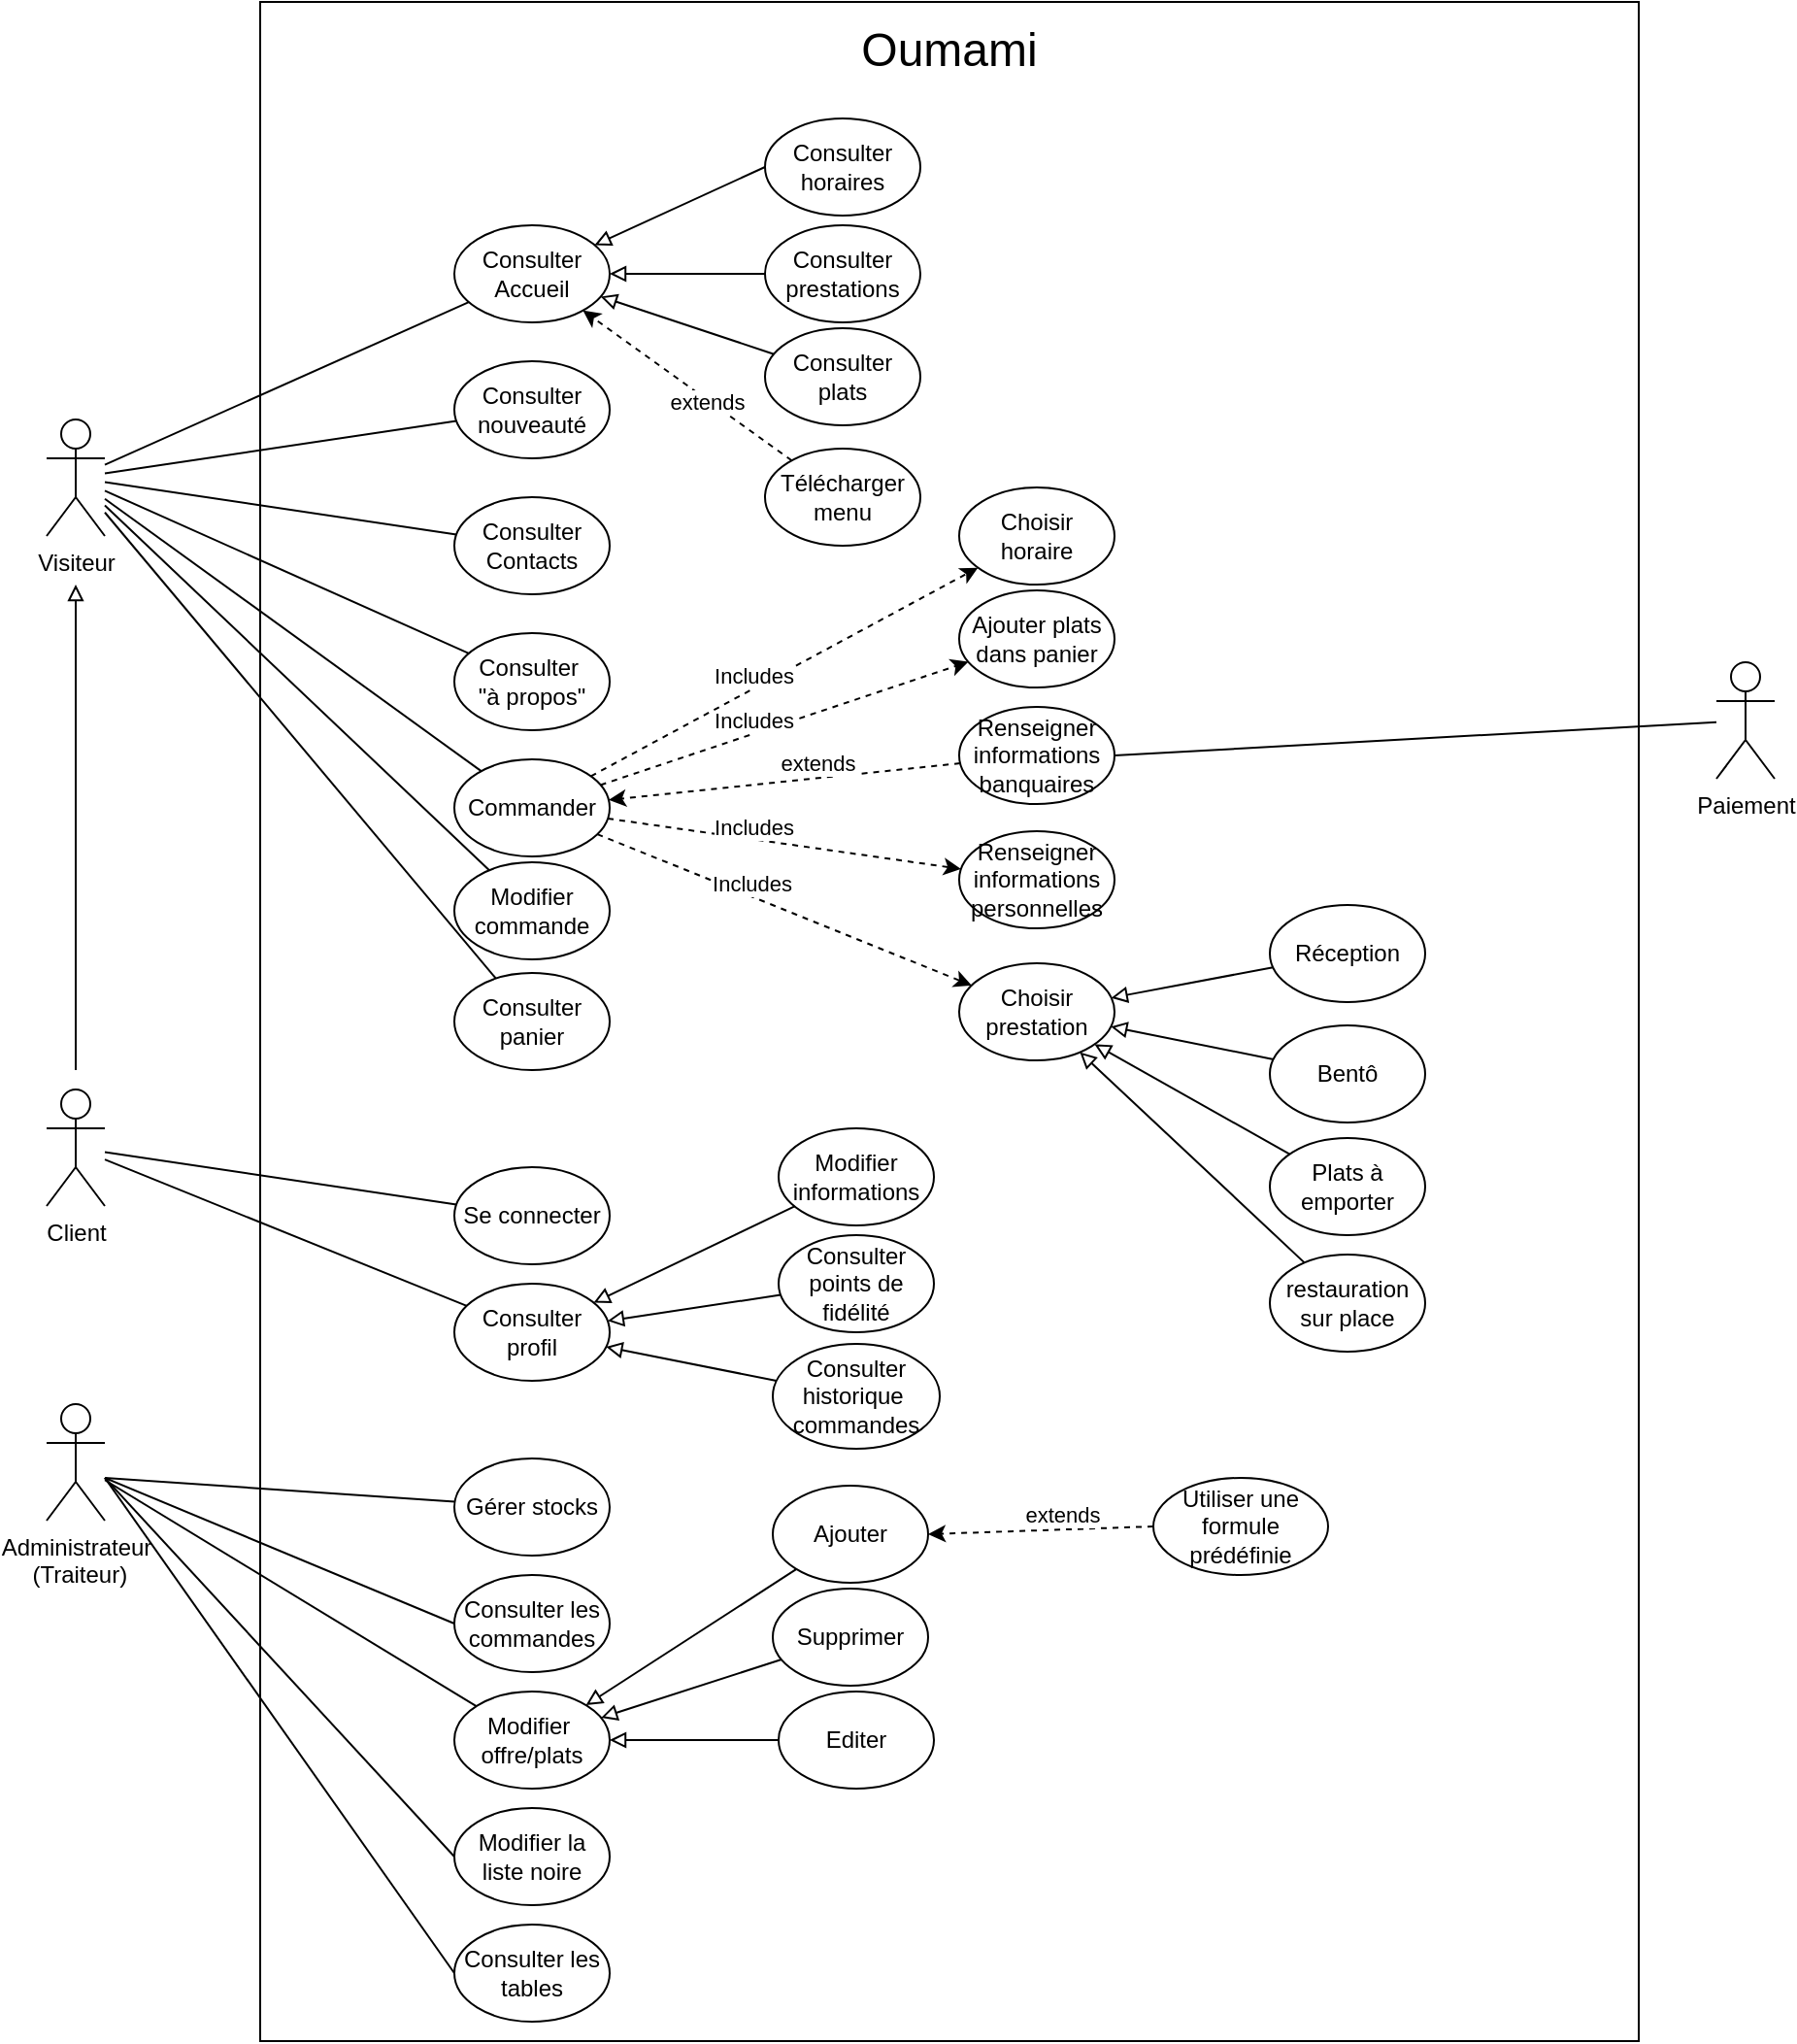 <mxfile version="24.8.1">
  <diagram name="Page-1" id="HW4hlnx2Zl5zD3kxZCns">
    <mxGraphModel dx="1936" dy="995" grid="1" gridSize="10" guides="1" tooltips="1" connect="1" arrows="1" fold="1" page="1" pageScale="1" pageWidth="827" pageHeight="1169" math="0" shadow="0">
      <root>
        <mxCell id="0" />
        <mxCell id="1" parent="0" />
        <mxCell id="e_1VgkBawEJqVITWCL-5-8" value="" style="rounded=0;whiteSpace=wrap;html=1;" vertex="1" parent="1">
          <mxGeometry x="150" y="40" width="710" height="1050" as="geometry" />
        </mxCell>
        <mxCell id="PNNhrd_-MMX24OhyJ-Kb-3" value="Visiteur" style="shape=umlActor;verticalLabelPosition=bottom;verticalAlign=top;html=1;outlineConnect=0;" parent="1" vertex="1">
          <mxGeometry x="40" y="255" width="30" height="60" as="geometry" />
        </mxCell>
        <mxCell id="PNNhrd_-MMX24OhyJ-Kb-8" value="&lt;div&gt;Administrateur&lt;/div&gt;&lt;div&gt;&amp;nbsp;(Traiteur)&lt;/div&gt;" style="shape=umlActor;verticalLabelPosition=bottom;verticalAlign=top;html=1;outlineConnect=0;" parent="1" vertex="1">
          <mxGeometry x="40" y="762" width="30" height="60" as="geometry" />
        </mxCell>
        <mxCell id="PNNhrd_-MMX24OhyJ-Kb-16" value="Consulter profil" style="ellipse;whiteSpace=wrap;html=1;" parent="1" vertex="1">
          <mxGeometry x="250" y="700" width="80" height="50" as="geometry" />
        </mxCell>
        <mxCell id="PNNhrd_-MMX24OhyJ-Kb-17" value="&lt;div&gt;Consulter&lt;/div&gt;&lt;div&gt;nouveauté&lt;br&gt;&lt;/div&gt;" style="ellipse;whiteSpace=wrap;html=1;" parent="1" vertex="1">
          <mxGeometry x="250" y="225" width="80" height="50" as="geometry" />
        </mxCell>
        <mxCell id="PNNhrd_-MMX24OhyJ-Kb-18" value="&lt;div&gt;Consulter&lt;/div&gt;&lt;div&gt;Accueil&lt;/div&gt;" style="ellipse;whiteSpace=wrap;html=1;" parent="1" vertex="1">
          <mxGeometry x="250" y="155" width="80" height="50" as="geometry" />
        </mxCell>
        <mxCell id="PNNhrd_-MMX24OhyJ-Kb-19" value="Consulter Contacts" style="ellipse;whiteSpace=wrap;html=1;" parent="1" vertex="1">
          <mxGeometry x="250" y="295" width="80" height="50" as="geometry" />
        </mxCell>
        <mxCell id="PNNhrd_-MMX24OhyJ-Kb-20" value="&lt;div&gt;Consulter&amp;nbsp;&lt;/div&gt;&lt;div&gt;&quot;à propos&quot;&lt;/div&gt;" style="ellipse;whiteSpace=wrap;html=1;" parent="1" vertex="1">
          <mxGeometry x="250" y="365" width="80" height="50" as="geometry" />
        </mxCell>
        <mxCell id="PNNhrd_-MMX24OhyJ-Kb-21" value="Commander" style="ellipse;whiteSpace=wrap;html=1;" parent="1" vertex="1">
          <mxGeometry x="250" y="430" width="80" height="50" as="geometry" />
        </mxCell>
        <mxCell id="PNNhrd_-MMX24OhyJ-Kb-22" value="" style="endArrow=none;html=1;rounded=0;" parent="1" source="PNNhrd_-MMX24OhyJ-Kb-3" target="PNNhrd_-MMX24OhyJ-Kb-18" edge="1">
          <mxGeometry width="50" height="50" relative="1" as="geometry">
            <mxPoint x="390" y="445" as="sourcePoint" />
            <mxPoint x="440" y="395" as="targetPoint" />
          </mxGeometry>
        </mxCell>
        <mxCell id="PNNhrd_-MMX24OhyJ-Kb-23" value="" style="endArrow=none;html=1;rounded=0;" parent="1" source="PNNhrd_-MMX24OhyJ-Kb-3" target="PNNhrd_-MMX24OhyJ-Kb-17" edge="1">
          <mxGeometry width="50" height="50" relative="1" as="geometry">
            <mxPoint x="390" y="445" as="sourcePoint" />
            <mxPoint x="440" y="395" as="targetPoint" />
          </mxGeometry>
        </mxCell>
        <mxCell id="PNNhrd_-MMX24OhyJ-Kb-24" value="" style="endArrow=none;html=1;rounded=0;" parent="1" source="PNNhrd_-MMX24OhyJ-Kb-3" target="PNNhrd_-MMX24OhyJ-Kb-19" edge="1">
          <mxGeometry width="50" height="50" relative="1" as="geometry">
            <mxPoint x="390" y="445" as="sourcePoint" />
            <mxPoint x="440" y="395" as="targetPoint" />
          </mxGeometry>
        </mxCell>
        <mxCell id="PNNhrd_-MMX24OhyJ-Kb-25" value="" style="endArrow=none;html=1;rounded=0;" parent="1" source="PNNhrd_-MMX24OhyJ-Kb-3" target="PNNhrd_-MMX24OhyJ-Kb-20" edge="1">
          <mxGeometry width="50" height="50" relative="1" as="geometry">
            <mxPoint x="390" y="445" as="sourcePoint" />
            <mxPoint x="440" y="395" as="targetPoint" />
          </mxGeometry>
        </mxCell>
        <mxCell id="PNNhrd_-MMX24OhyJ-Kb-28" value="" style="endArrow=none;html=1;rounded=0;" parent="1" source="PNNhrd_-MMX24OhyJ-Kb-3" target="PNNhrd_-MMX24OhyJ-Kb-21" edge="1">
          <mxGeometry width="50" height="50" relative="1" as="geometry">
            <mxPoint x="20" y="395" as="sourcePoint" />
            <mxPoint x="213" y="530" as="targetPoint" />
          </mxGeometry>
        </mxCell>
        <mxCell id="PNNhrd_-MMX24OhyJ-Kb-29" value="Supprimer" style="ellipse;whiteSpace=wrap;html=1;" parent="1" vertex="1">
          <mxGeometry x="414" y="857" width="80" height="50" as="geometry" />
        </mxCell>
        <mxCell id="PNNhrd_-MMX24OhyJ-Kb-30" value="Ajouter" style="ellipse;whiteSpace=wrap;html=1;" parent="1" vertex="1">
          <mxGeometry x="414" y="804" width="80" height="50" as="geometry" />
        </mxCell>
        <mxCell id="PNNhrd_-MMX24OhyJ-Kb-31" value="&lt;div&gt;Modifier&amp;nbsp;&lt;/div&gt;&lt;div&gt;offre/plats&lt;/div&gt;" style="ellipse;whiteSpace=wrap;html=1;" parent="1" vertex="1">
          <mxGeometry x="250" y="910" width="80" height="50" as="geometry" />
        </mxCell>
        <mxCell id="Q2o_22POg9G5HLiP5tjA-1" value="Client" style="shape=umlActor;verticalLabelPosition=bottom;verticalAlign=top;html=1;outlineConnect=0;" parent="1" vertex="1">
          <mxGeometry x="40" y="600" width="30" height="60" as="geometry" />
        </mxCell>
        <mxCell id="Q2o_22POg9G5HLiP5tjA-2" value="" style="endArrow=none;html=1;rounded=0;" parent="1" source="PNNhrd_-MMX24OhyJ-Kb-8" target="PNNhrd_-MMX24OhyJ-Kb-31" edge="1">
          <mxGeometry width="50" height="50" relative="1" as="geometry">
            <mxPoint x="450" y="620" as="sourcePoint" />
            <mxPoint x="500" y="570" as="targetPoint" />
          </mxGeometry>
        </mxCell>
        <mxCell id="Q2o_22POg9G5HLiP5tjA-7" value="" style="endArrow=block;html=1;rounded=0;endFill=0;" parent="1" edge="1">
          <mxGeometry width="50" height="50" relative="1" as="geometry">
            <mxPoint x="55" y="590" as="sourcePoint" />
            <mxPoint x="55" y="340" as="targetPoint" />
          </mxGeometry>
        </mxCell>
        <mxCell id="Q2o_22POg9G5HLiP5tjA-8" value="Modifier informations" style="ellipse;whiteSpace=wrap;html=1;" parent="1" vertex="1">
          <mxGeometry x="417" y="620" width="80" height="50" as="geometry" />
        </mxCell>
        <mxCell id="Q2o_22POg9G5HLiP5tjA-10" value="Consulter points de fidélité" style="ellipse;whiteSpace=wrap;html=1;" parent="1" vertex="1">
          <mxGeometry x="417" y="675" width="80" height="50" as="geometry" />
        </mxCell>
        <mxCell id="Q2o_22POg9G5HLiP5tjA-11" value="Consulter prestations" style="ellipse;whiteSpace=wrap;html=1;" parent="1" vertex="1">
          <mxGeometry x="410" y="155" width="80" height="50" as="geometry" />
        </mxCell>
        <mxCell id="Q2o_22POg9G5HLiP5tjA-12" value="Consulter plats" style="ellipse;whiteSpace=wrap;html=1;" parent="1" vertex="1">
          <mxGeometry x="410" y="208" width="80" height="50" as="geometry" />
        </mxCell>
        <mxCell id="Q2o_22POg9G5HLiP5tjA-13" value="Consulter horaires" style="ellipse;whiteSpace=wrap;html=1;" parent="1" vertex="1">
          <mxGeometry x="410" y="100" width="80" height="50" as="geometry" />
        </mxCell>
        <mxCell id="Q2o_22POg9G5HLiP5tjA-14" value="" style="endArrow=block;html=1;rounded=0;endFill=0;exitX=0;exitY=0.5;exitDx=0;exitDy=0;" parent="1" source="Q2o_22POg9G5HLiP5tjA-13" target="PNNhrd_-MMX24OhyJ-Kb-18" edge="1">
          <mxGeometry width="50" height="50" relative="1" as="geometry">
            <mxPoint x="65" y="610" as="sourcePoint" />
            <mxPoint x="65" y="325" as="targetPoint" />
          </mxGeometry>
        </mxCell>
        <mxCell id="Q2o_22POg9G5HLiP5tjA-15" value="" style="endArrow=block;html=1;rounded=0;endFill=0;" parent="1" source="Q2o_22POg9G5HLiP5tjA-11" target="PNNhrd_-MMX24OhyJ-Kb-18" edge="1">
          <mxGeometry width="50" height="50" relative="1" as="geometry">
            <mxPoint x="420" y="155" as="sourcePoint" />
            <mxPoint x="336" y="180" as="targetPoint" />
          </mxGeometry>
        </mxCell>
        <mxCell id="Q2o_22POg9G5HLiP5tjA-16" value="" style="endArrow=block;html=1;rounded=0;endFill=0;" parent="1" source="Q2o_22POg9G5HLiP5tjA-12" target="PNNhrd_-MMX24OhyJ-Kb-18" edge="1">
          <mxGeometry width="50" height="50" relative="1" as="geometry">
            <mxPoint x="430" y="165" as="sourcePoint" />
            <mxPoint x="346" y="190" as="targetPoint" />
          </mxGeometry>
        </mxCell>
        <mxCell id="Q2o_22POg9G5HLiP5tjA-17" value="" style="endArrow=block;html=1;rounded=0;endFill=0;" parent="1" source="PNNhrd_-MMX24OhyJ-Kb-30" target="PNNhrd_-MMX24OhyJ-Kb-31" edge="1">
          <mxGeometry width="50" height="50" relative="1" as="geometry">
            <mxPoint x="428" y="253" as="sourcePoint" />
            <mxPoint x="332" y="205" as="targetPoint" />
          </mxGeometry>
        </mxCell>
        <mxCell id="Q2o_22POg9G5HLiP5tjA-18" value="" style="endArrow=block;html=1;rounded=0;endFill=0;" parent="1" source="PNNhrd_-MMX24OhyJ-Kb-29" target="PNNhrd_-MMX24OhyJ-Kb-31" edge="1">
          <mxGeometry width="50" height="50" relative="1" as="geometry">
            <mxPoint x="414" y="784" as="sourcePoint" />
            <mxPoint x="336" y="806" as="targetPoint" />
          </mxGeometry>
        </mxCell>
        <mxCell id="Q2o_22POg9G5HLiP5tjA-21" value="" style="endArrow=classic;html=1;rounded=0;dashed=1;" parent="1" source="PNNhrd_-MMX24OhyJ-Kb-21" target="Q2o_22POg9G5HLiP5tjA-22" edge="1">
          <mxGeometry width="50" height="50" relative="1" as="geometry">
            <mxPoint x="420" y="490" as="sourcePoint" />
            <mxPoint x="470" y="440" as="targetPoint" />
          </mxGeometry>
        </mxCell>
        <mxCell id="Q2o_22POg9G5HLiP5tjA-23" value="Includes" style="edgeLabel;html=1;align=center;verticalAlign=bottom;resizable=0;points=[];" parent="Q2o_22POg9G5HLiP5tjA-21" connectable="0" vertex="1">
          <mxGeometry x="-0.164" y="-2" relative="1" as="geometry">
            <mxPoint x="-1" as="offset" />
          </mxGeometry>
        </mxCell>
        <mxCell id="Q2o_22POg9G5HLiP5tjA-22" value="Ajouter plats dans panier" style="ellipse;whiteSpace=wrap;html=1;" parent="1" vertex="1">
          <mxGeometry x="510" y="343" width="80" height="50" as="geometry" />
        </mxCell>
        <mxCell id="Q2o_22POg9G5HLiP5tjA-25" value="&lt;font style=&quot;font-size: 24px;&quot;&gt;Oumami&lt;/font&gt;" style="text;html=1;align=center;verticalAlign=middle;whiteSpace=wrap;rounded=0;" parent="1" vertex="1">
          <mxGeometry x="475" y="50" width="60" height="30" as="geometry" />
        </mxCell>
        <mxCell id="Q2o_22POg9G5HLiP5tjA-26" value="Télécharger menu" style="ellipse;whiteSpace=wrap;html=1;" parent="1" vertex="1">
          <mxGeometry x="410" y="270" width="80" height="50" as="geometry" />
        </mxCell>
        <mxCell id="Q2o_22POg9G5HLiP5tjA-27" value="" style="endArrow=classic;html=1;rounded=0;dashed=1;" parent="1" source="Q2o_22POg9G5HLiP5tjA-26" target="PNNhrd_-MMX24OhyJ-Kb-18" edge="1">
          <mxGeometry width="50" height="50" relative="1" as="geometry">
            <mxPoint x="420" y="530" as="sourcePoint" />
            <mxPoint x="470" y="480" as="targetPoint" />
          </mxGeometry>
        </mxCell>
        <mxCell id="Q2o_22POg9G5HLiP5tjA-28" value="extends" style="edgeLabel;html=1;align=center;verticalAlign=middle;resizable=0;points=[];" parent="Q2o_22POg9G5HLiP5tjA-27" connectable="0" vertex="1">
          <mxGeometry x="-0.184" y="1" relative="1" as="geometry">
            <mxPoint as="offset" />
          </mxGeometry>
        </mxCell>
        <mxCell id="Q2o_22POg9G5HLiP5tjA-29" value="" style="endArrow=block;html=1;rounded=0;endFill=0;" parent="1" source="Q2o_22POg9G5HLiP5tjA-8" target="PNNhrd_-MMX24OhyJ-Kb-16" edge="1">
          <mxGeometry width="50" height="50" relative="1" as="geometry">
            <mxPoint x="648" y="560" as="sourcePoint" />
            <mxPoint x="560" y="600" as="targetPoint" />
          </mxGeometry>
        </mxCell>
        <mxCell id="Q2o_22POg9G5HLiP5tjA-30" value="" style="endArrow=block;html=1;rounded=0;endFill=0;" parent="1" source="Q2o_22POg9G5HLiP5tjA-10" target="PNNhrd_-MMX24OhyJ-Kb-16" edge="1">
          <mxGeometry width="50" height="50" relative="1" as="geometry">
            <mxPoint x="430" y="145" as="sourcePoint" />
            <mxPoint x="342" y="185" as="targetPoint" />
          </mxGeometry>
        </mxCell>
        <mxCell id="Q2o_22POg9G5HLiP5tjA-31" value="" style="endArrow=none;html=1;rounded=0;" parent="1" source="Q2o_22POg9G5HLiP5tjA-1" target="PNNhrd_-MMX24OhyJ-Kb-16" edge="1">
          <mxGeometry width="50" height="50" relative="1" as="geometry">
            <mxPoint x="420" y="530" as="sourcePoint" />
            <mxPoint x="470" y="480" as="targetPoint" />
          </mxGeometry>
        </mxCell>
        <mxCell id="Q2o_22POg9G5HLiP5tjA-33" value="Editer" style="ellipse;whiteSpace=wrap;html=1;" parent="1" vertex="1">
          <mxGeometry x="417" y="910" width="80" height="50" as="geometry" />
        </mxCell>
        <mxCell id="Q2o_22POg9G5HLiP5tjA-34" value="" style="endArrow=block;html=1;rounded=0;endFill=0;" parent="1" source="Q2o_22POg9G5HLiP5tjA-33" target="PNNhrd_-MMX24OhyJ-Kb-31" edge="1">
          <mxGeometry width="50" height="50" relative="1" as="geometry">
            <mxPoint x="410" y="807" as="sourcePoint" />
            <mxPoint x="340" y="814" as="targetPoint" />
          </mxGeometry>
        </mxCell>
        <mxCell id="Q2o_22POg9G5HLiP5tjA-35" value="Gérer stocks" style="ellipse;whiteSpace=wrap;html=1;" parent="1" vertex="1">
          <mxGeometry x="250" y="790" width="80" height="50" as="geometry" />
        </mxCell>
        <mxCell id="Q2o_22POg9G5HLiP5tjA-36" value="" style="endArrow=none;html=1;rounded=0;" parent="1" target="Q2o_22POg9G5HLiP5tjA-35" edge="1">
          <mxGeometry width="50" height="50" relative="1" as="geometry">
            <mxPoint x="70" y="800" as="sourcePoint" />
            <mxPoint x="470" y="550" as="targetPoint" />
          </mxGeometry>
        </mxCell>
        <mxCell id="Q2o_22POg9G5HLiP5tjA-42" value="Renseigner informations personnelles" style="ellipse;whiteSpace=wrap;html=1;" parent="1" vertex="1">
          <mxGeometry x="510" y="467" width="80" height="50" as="geometry" />
        </mxCell>
        <mxCell id="Q2o_22POg9G5HLiP5tjA-43" value="" style="endArrow=classic;html=1;rounded=0;dashed=1;" parent="1" source="PNNhrd_-MMX24OhyJ-Kb-21" target="Q2o_22POg9G5HLiP5tjA-42" edge="1">
          <mxGeometry width="50" height="50" relative="1" as="geometry">
            <mxPoint x="328" y="512" as="sourcePoint" />
            <mxPoint x="432" y="443" as="targetPoint" />
          </mxGeometry>
        </mxCell>
        <mxCell id="Q2o_22POg9G5HLiP5tjA-44" value="Includes" style="edgeLabel;html=1;align=center;verticalAlign=bottom;resizable=0;points=[];" parent="Q2o_22POg9G5HLiP5tjA-43" connectable="0" vertex="1">
          <mxGeometry x="-0.164" y="-2" relative="1" as="geometry">
            <mxPoint x="-1" as="offset" />
          </mxGeometry>
        </mxCell>
        <mxCell id="3OQd15fnaAW8jSOa3x7e-8" style="rounded=0;orthogonalLoop=1;jettySize=auto;html=1;exitX=1;exitY=0.5;exitDx=0;exitDy=0;endArrow=none;endFill=0;" parent="1" source="Q2o_22POg9G5HLiP5tjA-45" target="3OQd15fnaAW8jSOa3x7e-5" edge="1">
          <mxGeometry relative="1" as="geometry" />
        </mxCell>
        <mxCell id="Q2o_22POg9G5HLiP5tjA-45" value="Renseigner informations banquaires" style="ellipse;whiteSpace=wrap;html=1;" parent="1" vertex="1">
          <mxGeometry x="510" y="403" width="80" height="50" as="geometry" />
        </mxCell>
        <mxCell id="Q2o_22POg9G5HLiP5tjA-46" value="Choisir prestation" style="ellipse;whiteSpace=wrap;html=1;" parent="1" vertex="1">
          <mxGeometry x="510" y="535" width="80" height="50" as="geometry" />
        </mxCell>
        <mxCell id="Q2o_22POg9G5HLiP5tjA-49" value="" style="endArrow=classic;html=1;rounded=0;dashed=1;" parent="1" source="PNNhrd_-MMX24OhyJ-Kb-21" target="Q2o_22POg9G5HLiP5tjA-46" edge="1">
          <mxGeometry width="50" height="50" relative="1" as="geometry">
            <mxPoint x="346" y="529" as="sourcePoint" />
            <mxPoint x="434" y="500" as="targetPoint" />
          </mxGeometry>
        </mxCell>
        <mxCell id="Q2o_22POg9G5HLiP5tjA-50" value="Includes" style="edgeLabel;html=1;align=center;verticalAlign=bottom;resizable=0;points=[];" parent="Q2o_22POg9G5HLiP5tjA-49" connectable="0" vertex="1">
          <mxGeometry x="-0.164" y="-2" relative="1" as="geometry">
            <mxPoint x="-1" as="offset" />
          </mxGeometry>
        </mxCell>
        <mxCell id="Q2o_22POg9G5HLiP5tjA-51" value="&lt;span class=&quot;title&quot;&gt;Plats à emporter&lt;/span&gt;" style="ellipse;whiteSpace=wrap;html=1;" parent="1" vertex="1">
          <mxGeometry x="670" y="625" width="80" height="50" as="geometry" />
        </mxCell>
        <mxCell id="Q2o_22POg9G5HLiP5tjA-52" value="&lt;span class=&quot;title&quot;&gt;Bentô&lt;/span&gt;" style="ellipse;whiteSpace=wrap;html=1;" parent="1" vertex="1">
          <mxGeometry x="670" y="567" width="80" height="50" as="geometry" />
        </mxCell>
        <mxCell id="Q2o_22POg9G5HLiP5tjA-53" value="&lt;span class=&quot;texte-light&quot;&gt;restauration sur place&lt;/span&gt;" style="ellipse;whiteSpace=wrap;html=1;" parent="1" vertex="1">
          <mxGeometry x="670" y="685" width="80" height="50" as="geometry" />
        </mxCell>
        <mxCell id="Q2o_22POg9G5HLiP5tjA-54" value="&lt;span class=&quot;title&quot;&gt;Réception&lt;/span&gt;" style="ellipse;whiteSpace=wrap;html=1;" parent="1" vertex="1">
          <mxGeometry x="670" y="505" width="80" height="50" as="geometry" />
        </mxCell>
        <mxCell id="Q2o_22POg9G5HLiP5tjA-55" value="" style="endArrow=block;html=1;rounded=0;endFill=0;" parent="1" source="Q2o_22POg9G5HLiP5tjA-54" target="Q2o_22POg9G5HLiP5tjA-46" edge="1">
          <mxGeometry width="50" height="50" relative="1" as="geometry">
            <mxPoint x="827" y="390" as="sourcePoint" />
            <mxPoint x="739" y="430" as="targetPoint" />
          </mxGeometry>
        </mxCell>
        <mxCell id="Q2o_22POg9G5HLiP5tjA-56" value="" style="endArrow=block;html=1;rounded=0;endFill=0;" parent="1" source="Q2o_22POg9G5HLiP5tjA-52" target="Q2o_22POg9G5HLiP5tjA-46" edge="1">
          <mxGeometry width="50" height="50" relative="1" as="geometry">
            <mxPoint x="430" y="145" as="sourcePoint" />
            <mxPoint x="342" y="185" as="targetPoint" />
          </mxGeometry>
        </mxCell>
        <mxCell id="Q2o_22POg9G5HLiP5tjA-58" value="" style="endArrow=block;html=1;rounded=0;endFill=0;" parent="1" source="Q2o_22POg9G5HLiP5tjA-51" target="Q2o_22POg9G5HLiP5tjA-46" edge="1">
          <mxGeometry width="50" height="50" relative="1" as="geometry">
            <mxPoint x="583" y="556" as="sourcePoint" />
            <mxPoint x="496" y="578" as="targetPoint" />
          </mxGeometry>
        </mxCell>
        <mxCell id="Q2o_22POg9G5HLiP5tjA-59" value="" style="endArrow=block;html=1;rounded=0;endFill=0;" parent="1" source="Q2o_22POg9G5HLiP5tjA-53" target="Q2o_22POg9G5HLiP5tjA-46" edge="1">
          <mxGeometry width="50" height="50" relative="1" as="geometry">
            <mxPoint x="593" y="566" as="sourcePoint" />
            <mxPoint x="506" y="588" as="targetPoint" />
          </mxGeometry>
        </mxCell>
        <mxCell id="Q2o_22POg9G5HLiP5tjA-60" value="&lt;div&gt;Choisir horaire&lt;/div&gt;" style="ellipse;whiteSpace=wrap;html=1;" parent="1" vertex="1">
          <mxGeometry x="510" y="290" width="80" height="50" as="geometry" />
        </mxCell>
        <mxCell id="Q2o_22POg9G5HLiP5tjA-61" value="" style="endArrow=classic;html=1;rounded=0;dashed=1;" parent="1" source="PNNhrd_-MMX24OhyJ-Kb-21" target="Q2o_22POg9G5HLiP5tjA-60" edge="1">
          <mxGeometry width="50" height="50" relative="1" as="geometry">
            <mxPoint x="328" y="512" as="sourcePoint" />
            <mxPoint x="432" y="443" as="targetPoint" />
          </mxGeometry>
        </mxCell>
        <mxCell id="Q2o_22POg9G5HLiP5tjA-62" value="Includes" style="edgeLabel;html=1;align=center;verticalAlign=bottom;resizable=0;points=[];" parent="Q2o_22POg9G5HLiP5tjA-61" connectable="0" vertex="1">
          <mxGeometry x="-0.164" y="-2" relative="1" as="geometry">
            <mxPoint x="-1" as="offset" />
          </mxGeometry>
        </mxCell>
        <mxCell id="Q2o_22POg9G5HLiP5tjA-63" value="" style="endArrow=classic;html=1;rounded=0;dashed=1;" parent="1" source="Q2o_22POg9G5HLiP5tjA-45" target="PNNhrd_-MMX24OhyJ-Kb-21" edge="1">
          <mxGeometry width="50" height="50" relative="1" as="geometry">
            <mxPoint x="434" y="647" as="sourcePoint" />
            <mxPoint x="326" y="570" as="targetPoint" />
          </mxGeometry>
        </mxCell>
        <mxCell id="Q2o_22POg9G5HLiP5tjA-64" value="extends" style="edgeLabel;html=1;align=center;verticalAlign=bottom;resizable=0;points=[];labelPosition=center;verticalLabelPosition=top;" parent="Q2o_22POg9G5HLiP5tjA-63" connectable="0" vertex="1">
          <mxGeometry x="-0.184" y="1" relative="1" as="geometry">
            <mxPoint as="offset" />
          </mxGeometry>
        </mxCell>
        <mxCell id="Q2o_22POg9G5HLiP5tjA-66" value="&lt;div&gt;Se connecter&lt;/div&gt;" style="ellipse;whiteSpace=wrap;html=1;" parent="1" vertex="1">
          <mxGeometry x="250" y="640" width="80" height="50" as="geometry" />
        </mxCell>
        <mxCell id="Q2o_22POg9G5HLiP5tjA-67" value="" style="endArrow=none;html=1;rounded=0;" parent="1" source="Q2o_22POg9G5HLiP5tjA-1" target="Q2o_22POg9G5HLiP5tjA-66" edge="1">
          <mxGeometry width="50" height="50" relative="1" as="geometry">
            <mxPoint x="800" y="550" as="sourcePoint" />
            <mxPoint x="850" y="500" as="targetPoint" />
          </mxGeometry>
        </mxCell>
        <mxCell id="XGBjS8UDhGrHbcckDDbh-1" value="Modifier commande" style="ellipse;whiteSpace=wrap;html=1;" parent="1" vertex="1">
          <mxGeometry x="250" y="483" width="80" height="50" as="geometry" />
        </mxCell>
        <mxCell id="XGBjS8UDhGrHbcckDDbh-5" value="" style="endArrow=none;html=1;rounded=0;" parent="1" source="PNNhrd_-MMX24OhyJ-Kb-3" target="XGBjS8UDhGrHbcckDDbh-1" edge="1">
          <mxGeometry width="50" height="50" relative="1" as="geometry">
            <mxPoint x="900" y="450" as="sourcePoint" />
            <mxPoint x="950" y="400" as="targetPoint" />
          </mxGeometry>
        </mxCell>
        <mxCell id="XGBjS8UDhGrHbcckDDbh-6" value="Consulter panier" style="ellipse;whiteSpace=wrap;html=1;" parent="1" vertex="1">
          <mxGeometry x="250" y="540" width="80" height="50" as="geometry" />
        </mxCell>
        <mxCell id="XGBjS8UDhGrHbcckDDbh-8" value="" style="endArrow=none;html=1;rounded=0;" parent="1" source="PNNhrd_-MMX24OhyJ-Kb-3" target="XGBjS8UDhGrHbcckDDbh-6" edge="1">
          <mxGeometry width="50" height="50" relative="1" as="geometry">
            <mxPoint x="900" y="450" as="sourcePoint" />
            <mxPoint x="950" y="400" as="targetPoint" />
          </mxGeometry>
        </mxCell>
        <mxCell id="XGBjS8UDhGrHbcckDDbh-9" value="Consulter historique&amp;nbsp; commandes" style="ellipse;whiteSpace=wrap;html=1;" parent="1" vertex="1">
          <mxGeometry x="414" y="731" width="86" height="54" as="geometry" />
        </mxCell>
        <mxCell id="XGBjS8UDhGrHbcckDDbh-10" value="" style="endArrow=block;html=1;rounded=0;endFill=0;" parent="1" source="XGBjS8UDhGrHbcckDDbh-9" target="PNNhrd_-MMX24OhyJ-Kb-16" edge="1">
          <mxGeometry width="50" height="50" relative="1" as="geometry">
            <mxPoint x="416" y="682" as="sourcePoint" />
            <mxPoint x="334" y="648" as="targetPoint" />
          </mxGeometry>
        </mxCell>
        <mxCell id="3OQd15fnaAW8jSOa3x7e-3" style="rounded=0;orthogonalLoop=1;jettySize=auto;html=1;exitX=0;exitY=0.5;exitDx=0;exitDy=0;endArrow=none;endFill=0;" parent="1" source="3OQd15fnaAW8jSOa3x7e-2" edge="1">
          <mxGeometry relative="1" as="geometry">
            <mxPoint x="70" y="800" as="targetPoint" />
          </mxGeometry>
        </mxCell>
        <mxCell id="3OQd15fnaAW8jSOa3x7e-2" value="Consulter les commandes" style="ellipse;whiteSpace=wrap;html=1;" parent="1" vertex="1">
          <mxGeometry x="250" y="850" width="80" height="50" as="geometry" />
        </mxCell>
        <mxCell id="3OQd15fnaAW8jSOa3x7e-5" value="Paiement" style="shape=umlActor;verticalLabelPosition=bottom;verticalAlign=top;html=1;outlineConnect=0;" parent="1" vertex="1">
          <mxGeometry x="900" y="380" width="30" height="60" as="geometry" />
        </mxCell>
        <mxCell id="e_1VgkBawEJqVITWCL-5-1" value="Utiliser une formule prédéfinie" style="ellipse;whiteSpace=wrap;html=1;" vertex="1" parent="1">
          <mxGeometry x="610" y="800" width="90" height="50" as="geometry" />
        </mxCell>
        <mxCell id="e_1VgkBawEJqVITWCL-5-2" value="" style="endArrow=classic;html=1;rounded=0;dashed=1;exitX=0;exitY=0.5;exitDx=0;exitDy=0;entryX=1;entryY=0.5;entryDx=0;entryDy=0;" edge="1" parent="1" source="e_1VgkBawEJqVITWCL-5-1" target="PNNhrd_-MMX24OhyJ-Kb-30">
          <mxGeometry width="50" height="50" relative="1" as="geometry">
            <mxPoint x="641" y="840" as="sourcePoint" />
            <mxPoint x="459" y="859" as="targetPoint" />
          </mxGeometry>
        </mxCell>
        <mxCell id="e_1VgkBawEJqVITWCL-5-3" value="extends" style="edgeLabel;html=1;align=center;verticalAlign=bottom;resizable=0;points=[];labelPosition=center;verticalLabelPosition=top;" connectable="0" vertex="1" parent="e_1VgkBawEJqVITWCL-5-2">
          <mxGeometry x="-0.184" y="1" relative="1" as="geometry">
            <mxPoint as="offset" />
          </mxGeometry>
        </mxCell>
        <mxCell id="e_1VgkBawEJqVITWCL-5-5" style="edgeStyle=none;curved=1;rounded=0;orthogonalLoop=1;jettySize=auto;html=1;exitX=0;exitY=0.5;exitDx=0;exitDy=0;fontSize=12;startSize=8;endSize=8;endArrow=none;endFill=0;" edge="1" parent="1" source="e_1VgkBawEJqVITWCL-5-4">
          <mxGeometry relative="1" as="geometry">
            <mxPoint x="70" y="800" as="targetPoint" />
          </mxGeometry>
        </mxCell>
        <mxCell id="e_1VgkBawEJqVITWCL-5-4" value="Modifier la liste noire" style="ellipse;whiteSpace=wrap;html=1;" vertex="1" parent="1">
          <mxGeometry x="250" y="970" width="80" height="50" as="geometry" />
        </mxCell>
        <mxCell id="e_1VgkBawEJqVITWCL-5-7" style="edgeStyle=none;curved=1;rounded=0;orthogonalLoop=1;jettySize=auto;html=1;exitX=0;exitY=0.5;exitDx=0;exitDy=0;fontSize=12;startSize=8;endSize=8;endArrow=none;endFill=0;" edge="1" parent="1" source="e_1VgkBawEJqVITWCL-5-6">
          <mxGeometry relative="1" as="geometry">
            <mxPoint x="70" y="800" as="targetPoint" />
          </mxGeometry>
        </mxCell>
        <mxCell id="e_1VgkBawEJqVITWCL-5-6" value="Consulter les tables" style="ellipse;whiteSpace=wrap;html=1;" vertex="1" parent="1">
          <mxGeometry x="250" y="1030" width="80" height="50" as="geometry" />
        </mxCell>
      </root>
    </mxGraphModel>
  </diagram>
</mxfile>
